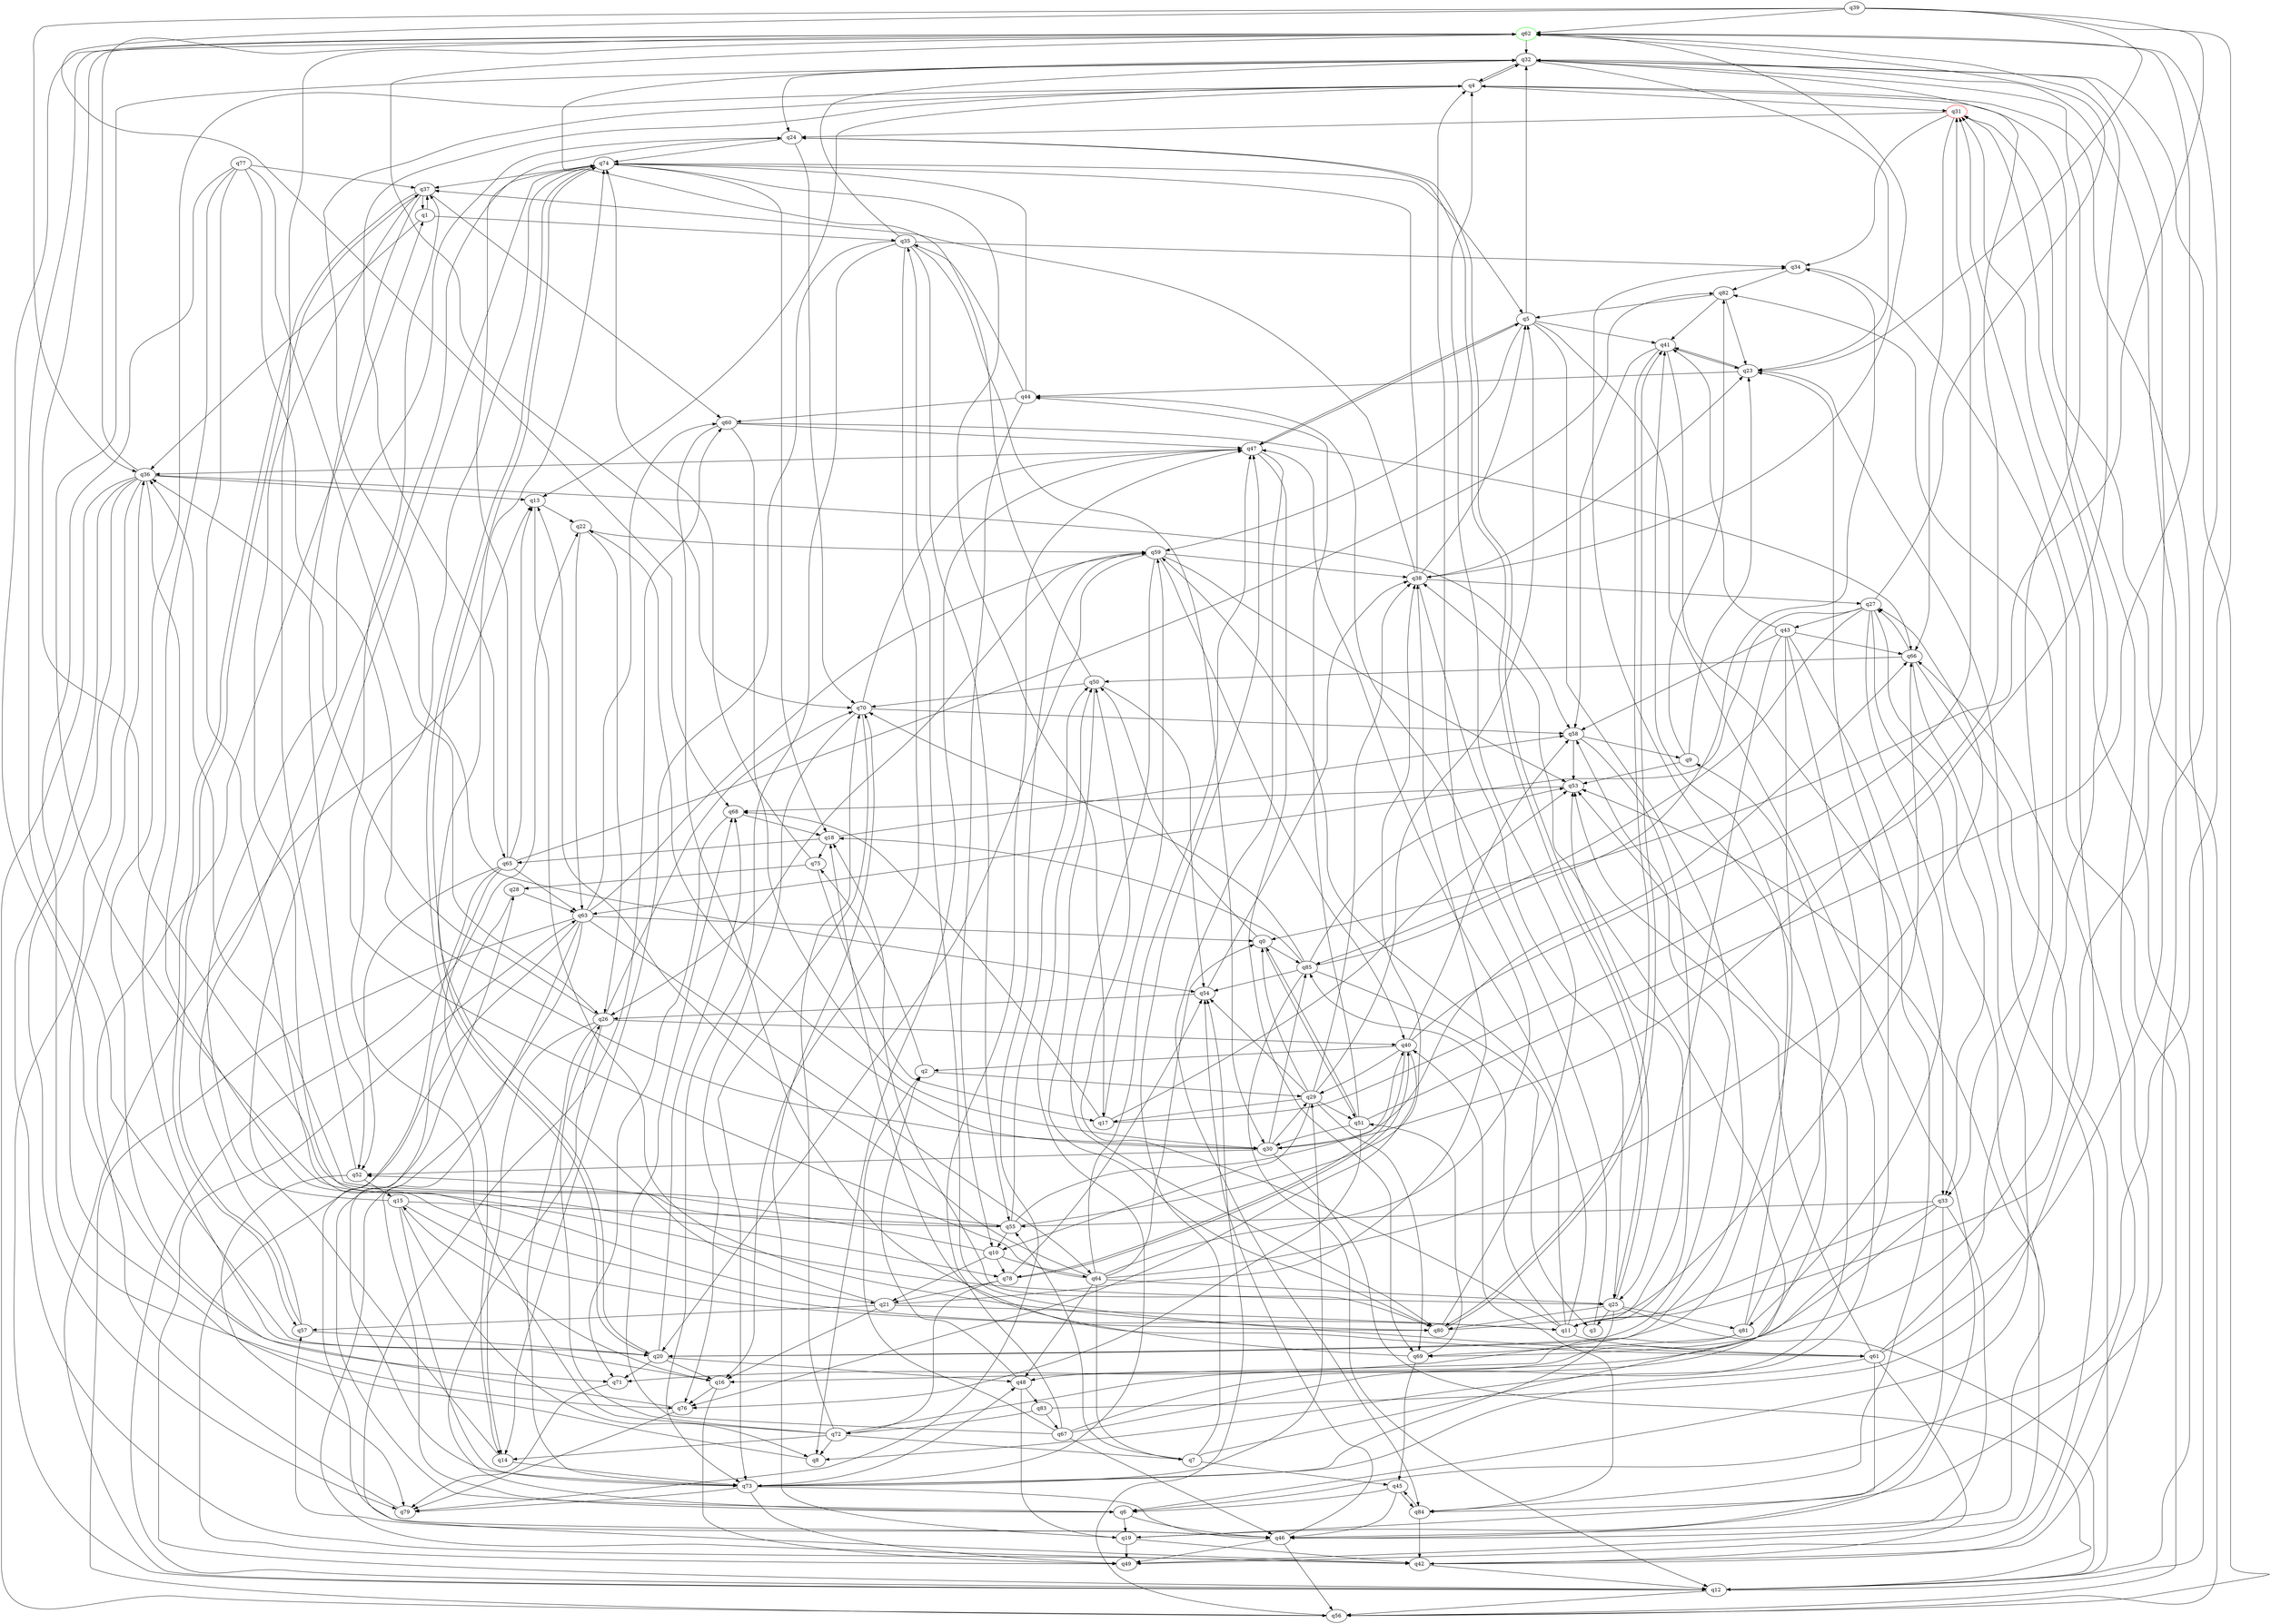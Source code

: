 digraph A{
q62 [initial=1,color=green];
q31 [final=1,color=red];
q0 -> q50;
q0 -> q51;
q0 -> q85;
q1 -> q35;
q1 -> q36;
q1 -> q37;
q2 -> q29;
q2 -> q75;
q3 -> q44;
q4 -> q13;
q4 -> q31;
q4 -> q32;
q4 -> q54;
q4 -> q65;
q4 -> q69;
q5 -> q32;
q5 -> q41;
q5 -> q46;
q5 -> q47;
q5 -> q59;
q5 -> q71;
q6 -> q19;
q6 -> q28;
q6 -> q46;
q7 -> q38;
q7 -> q45;
q7 -> q47;
q7 -> q55;
q8 -> q36;
q9 -> q23;
q9 -> q53;
q9 -> q82;
q10 -> q21;
q10 -> q52;
q10 -> q64;
q10 -> q78;
q11 -> q32;
q11 -> q47;
q11 -> q50;
q11 -> q53;
q11 -> q59;
q11 -> q61;
q11 -> q85;
q12 -> q4;
q12 -> q13;
q12 -> q22;
q12 -> q31;
q12 -> q56;
q12 -> q63;
q13 -> q22;
q13 -> q80;
q14 -> q73;
q14 -> q74;
q15 -> q8;
q15 -> q24;
q15 -> q55;
q15 -> q73;
q15 -> q80;
q16 -> q15;
q16 -> q49;
q16 -> q76;
q17 -> q53;
q17 -> q59;
q17 -> q62;
q17 -> q68;
q18 -> q58;
q18 -> q65;
q18 -> q75;
q19 -> q32;
q19 -> q42;
q19 -> q49;
q19 -> q70;
q20 -> q16;
q20 -> q48;
q20 -> q58;
q20 -> q68;
q20 -> q71;
q20 -> q74;
q21 -> q11;
q21 -> q16;
q21 -> q38;
q21 -> q57;
q21 -> q74;
q22 -> q26;
q22 -> q59;
q22 -> q63;
q23 -> q41;
q23 -> q44;
q23 -> q49;
q24 -> q25;
q24 -> q70;
q24 -> q74;
q25 -> q3;
q25 -> q12;
q25 -> q24;
q25 -> q73;
q25 -> q80;
q25 -> q81;
q26 -> q6;
q26 -> q14;
q26 -> q36;
q26 -> q40;
q26 -> q70;
q26 -> q73;
q27 -> q33;
q27 -> q43;
q27 -> q46;
q27 -> q62;
q27 -> q63;
q27 -> q81;
q27 -> q85;
q28 -> q63;
q28 -> q73;
q29 -> q0;
q29 -> q5;
q29 -> q10;
q29 -> q17;
q29 -> q38;
q29 -> q51;
q29 -> q54;
q29 -> q69;
q30 -> q12;
q30 -> q22;
q30 -> q29;
q30 -> q52;
q30 -> q66;
q30 -> q85;
q31 -> q24;
q31 -> q34;
q31 -> q66;
q32 -> q4;
q32 -> q23;
q32 -> q24;
q32 -> q30;
q32 -> q33;
q32 -> q78;
q33 -> q11;
q33 -> q46;
q33 -> q48;
q33 -> q55;
q33 -> q84;
q34 -> q56;
q34 -> q82;
q35 -> q14;
q35 -> q16;
q35 -> q30;
q35 -> q32;
q35 -> q34;
q35 -> q55;
q35 -> q73;
q36 -> q12;
q36 -> q13;
q36 -> q25;
q36 -> q42;
q36 -> q56;
q36 -> q58;
q36 -> q62;
q36 -> q79;
q37 -> q1;
q37 -> q21;
q37 -> q52;
q37 -> q57;
q37 -> q60;
q38 -> q5;
q38 -> q23;
q38 -> q25;
q38 -> q27;
q38 -> q37;
q38 -> q74;
q39 -> q0;
q39 -> q6;
q39 -> q23;
q39 -> q36;
q39 -> q62;
q39 -> q68;
q40 -> q2;
q40 -> q29;
q40 -> q31;
q40 -> q58;
q40 -> q76;
q40 -> q78;
q41 -> q23;
q41 -> q58;
q41 -> q80;
q41 -> q84;
q42 -> q12;
q42 -> q31;
q42 -> q60;
q42 -> q66;
q43 -> q8;
q43 -> q20;
q43 -> q25;
q43 -> q33;
q43 -> q41;
q43 -> q58;
q43 -> q66;
q44 -> q10;
q44 -> q35;
q44 -> q60;
q44 -> q74;
q45 -> q6;
q45 -> q46;
q45 -> q84;
q46 -> q49;
q46 -> q54;
q46 -> q56;
q46 -> q57;
q47 -> q5;
q47 -> q8;
q47 -> q36;
q47 -> q69;
q47 -> q84;
q48 -> q2;
q48 -> q19;
q48 -> q83;
q49 -> q53;
q50 -> q32;
q50 -> q54;
q50 -> q70;
q50 -> q80;
q51 -> q0;
q51 -> q30;
q51 -> q44;
q51 -> q62;
q51 -> q76;
q52 -> q15;
q52 -> q62;
q52 -> q79;
q53 -> q68;
q54 -> q26;
q54 -> q38;
q55 -> q10;
q55 -> q36;
q55 -> q38;
q55 -> q40;
q55 -> q50;
q55 -> q62;
q56 -> q31;
q56 -> q32;
q56 -> q54;
q57 -> q20;
q57 -> q37;
q57 -> q74;
q58 -> q9;
q58 -> q11;
q58 -> q53;
q59 -> q20;
q59 -> q26;
q59 -> q38;
q59 -> q40;
q59 -> q53;
q59 -> q79;
q59 -> q80;
q60 -> q30;
q60 -> q47;
q60 -> q61;
q60 -> q66;
q61 -> q19;
q61 -> q35;
q61 -> q42;
q61 -> q53;
q61 -> q62;
q61 -> q73;
q61 -> q82;
q62 -> q20;
q62 -> q32;
q62 -> q38;
q62 -> q70;
q62 -> q71;
q63 -> q0;
q63 -> q6;
q63 -> q42;
q63 -> q49;
q63 -> q56;
q63 -> q59;
q63 -> q60;
q63 -> q64;
q64 -> q0;
q64 -> q4;
q64 -> q7;
q64 -> q13;
q64 -> q25;
q64 -> q27;
q64 -> q37;
q64 -> q47;
q64 -> q48;
q65 -> q13;
q65 -> q14;
q65 -> q24;
q65 -> q46;
q65 -> q52;
q65 -> q63;
q65 -> q82;
q66 -> q6;
q66 -> q12;
q66 -> q27;
q66 -> q50;
q67 -> q2;
q67 -> q34;
q67 -> q46;
q67 -> q47;
q67 -> q53;
q67 -> q68;
q68 -> q18;
q68 -> q71;
q69 -> q18;
q69 -> q45;
q69 -> q51;
q70 -> q47;
q70 -> q58;
q70 -> q73;
q70 -> q76;
q71 -> q79;
q72 -> q7;
q72 -> q8;
q72 -> q14;
q72 -> q23;
q72 -> q26;
q72 -> q70;
q72 -> q74;
q73 -> q29;
q73 -> q46;
q73 -> q48;
q73 -> q49;
q73 -> q50;
q73 -> q79;
q74 -> q5;
q74 -> q17;
q74 -> q18;
q74 -> q20;
q74 -> q37;
q75 -> q17;
q75 -> q28;
q75 -> q74;
q76 -> q4;
q76 -> q79;
q77 -> q11;
q77 -> q16;
q77 -> q26;
q77 -> q30;
q77 -> q37;
q77 -> q76;
q78 -> q21;
q78 -> q40;
q78 -> q54;
q78 -> q72;
q79 -> q1;
q80 -> q4;
q80 -> q18;
q80 -> q41;
q80 -> q66;
q81 -> q9;
q81 -> q16;
q81 -> q41;
q81 -> q69;
q82 -> q5;
q82 -> q23;
q82 -> q41;
q83 -> q31;
q83 -> q67;
q83 -> q72;
q84 -> q40;
q84 -> q42;
q84 -> q45;
q85 -> q3;
q85 -> q12;
q85 -> q18;
q85 -> q34;
q85 -> q53;
q85 -> q54;
q85 -> q70;
}